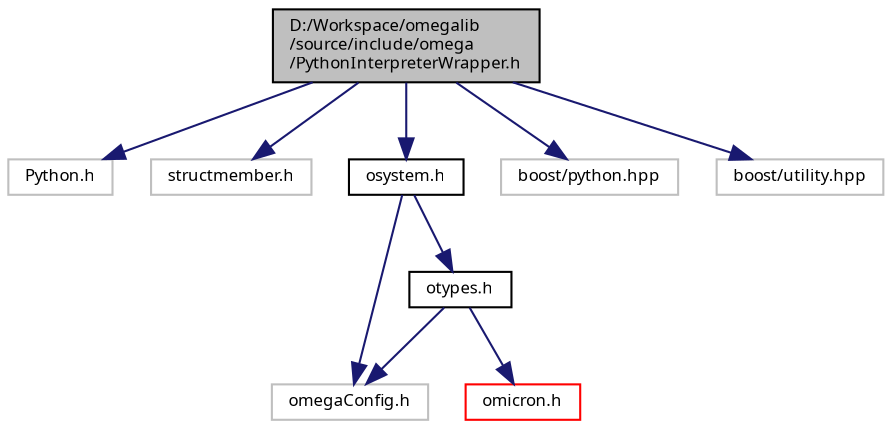 digraph "D:/Workspace/omegalib/source/include/omega/PythonInterpreterWrapper.h"
{
  bgcolor="transparent";
  edge [fontname="FreeSans.ttf",fontsize="8",labelfontname="FreeSans.ttf",labelfontsize="8"];
  node [fontname="FreeSans.ttf",fontsize="8",shape=record];
  Node1 [label="D:/Workspace/omegalib\l/source/include/omega\l/PythonInterpreterWrapper.h",height=0.2,width=0.4,color="black", fillcolor="grey75", style="filled" fontcolor="black"];
  Node1 -> Node2 [color="midnightblue",fontsize="8",style="solid",fontname="FreeSans.ttf"];
  Node2 [label="Python.h",height=0.2,width=0.4,color="grey75"];
  Node1 -> Node3 [color="midnightblue",fontsize="8",style="solid",fontname="FreeSans.ttf"];
  Node3 [label="structmember.h",height=0.2,width=0.4,color="grey75"];
  Node1 -> Node4 [color="midnightblue",fontsize="8",style="solid",fontname="FreeSans.ttf"];
  Node4 [label="osystem.h",height=0.2,width=0.4,color="black",URL="$include_2omega_2osystem_8h.html"];
  Node4 -> Node5 [color="midnightblue",fontsize="8",style="solid",fontname="FreeSans.ttf"];
  Node5 [label="omegaConfig.h",height=0.2,width=0.4,color="grey75"];
  Node4 -> Node6 [color="midnightblue",fontsize="8",style="solid",fontname="FreeSans.ttf"];
  Node6 [label="otypes.h",height=0.2,width=0.4,color="black",URL="$include_2omega_2otypes_8h.html"];
  Node6 -> Node5 [color="midnightblue",fontsize="8",style="solid",fontname="FreeSans.ttf"];
  Node6 -> Node7 [color="midnightblue",fontsize="8",style="solid",fontname="FreeSans.ttf"];
  Node7 [label="omicron.h",height=0.2,width=0.4,color="red",URL="$omicron_8h.html"];
  Node1 -> Node8 [color="midnightblue",fontsize="8",style="solid",fontname="FreeSans.ttf"];
  Node8 [label="boost/python.hpp",height=0.2,width=0.4,color="grey75"];
  Node1 -> Node9 [color="midnightblue",fontsize="8",style="solid",fontname="FreeSans.ttf"];
  Node9 [label="boost/utility.hpp",height=0.2,width=0.4,color="grey75"];
}
